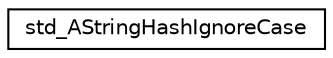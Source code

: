 digraph "Graphical Class Hierarchy"
{
  edge [fontname="Helvetica",fontsize="10",labelfontname="Helvetica",labelfontsize="10"];
  node [fontname="Helvetica",fontsize="10",shape=record];
  rankdir="LR";
  Node0 [label="std_AStringHashIgnoreCase",height=0.2,width=0.4,color="black", fillcolor="white", style="filled",URL="$structaworx_1_1lib_1_1strings_1_1std__AStringHashIgnoreCase.html"];
}
